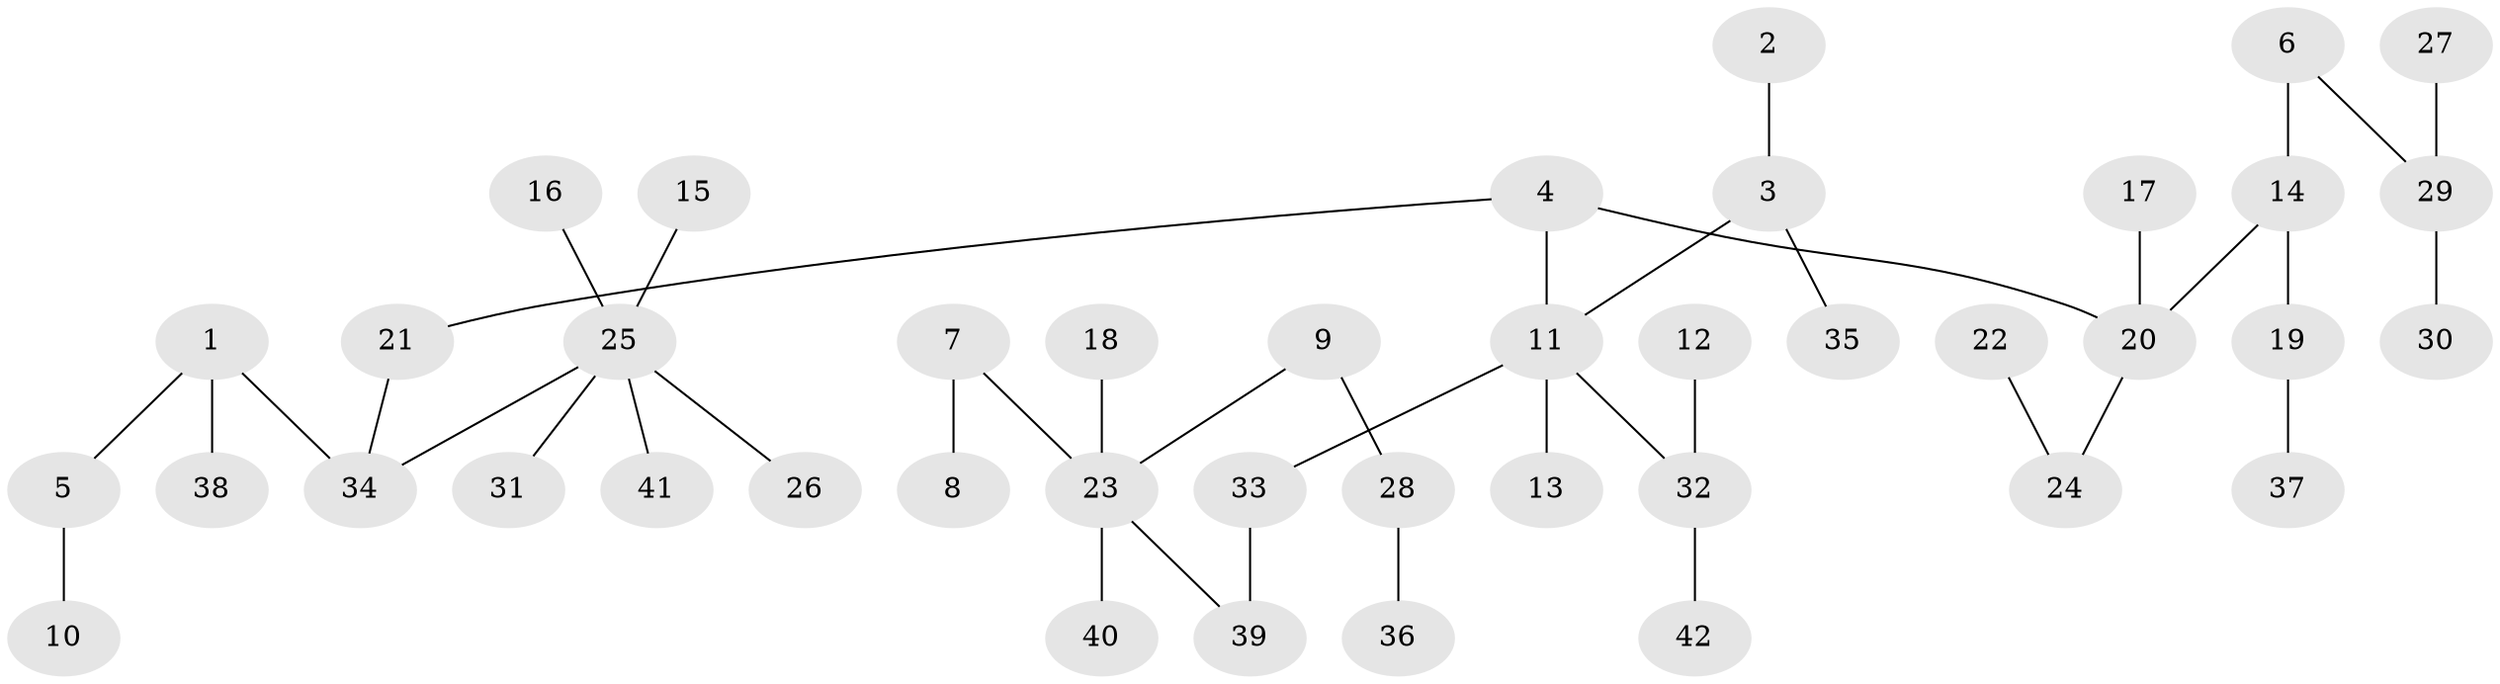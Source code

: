 // original degree distribution, {4: 0.08433734939759036, 7: 0.03614457831325301, 3: 0.10843373493975904, 1: 0.5301204819277109, 2: 0.2289156626506024, 6: 0.012048192771084338}
// Generated by graph-tools (version 1.1) at 2025/02/03/09/25 03:02:23]
// undirected, 42 vertices, 41 edges
graph export_dot {
graph [start="1"]
  node [color=gray90,style=filled];
  1;
  2;
  3;
  4;
  5;
  6;
  7;
  8;
  9;
  10;
  11;
  12;
  13;
  14;
  15;
  16;
  17;
  18;
  19;
  20;
  21;
  22;
  23;
  24;
  25;
  26;
  27;
  28;
  29;
  30;
  31;
  32;
  33;
  34;
  35;
  36;
  37;
  38;
  39;
  40;
  41;
  42;
  1 -- 5 [weight=1.0];
  1 -- 34 [weight=1.0];
  1 -- 38 [weight=1.0];
  2 -- 3 [weight=1.0];
  3 -- 11 [weight=1.0];
  3 -- 35 [weight=1.0];
  4 -- 11 [weight=1.0];
  4 -- 20 [weight=1.0];
  4 -- 21 [weight=1.0];
  5 -- 10 [weight=1.0];
  6 -- 14 [weight=1.0];
  6 -- 29 [weight=1.0];
  7 -- 8 [weight=1.0];
  7 -- 23 [weight=1.0];
  9 -- 23 [weight=1.0];
  9 -- 28 [weight=1.0];
  11 -- 13 [weight=1.0];
  11 -- 32 [weight=1.0];
  11 -- 33 [weight=1.0];
  12 -- 32 [weight=1.0];
  14 -- 19 [weight=1.0];
  14 -- 20 [weight=1.0];
  15 -- 25 [weight=1.0];
  16 -- 25 [weight=1.0];
  17 -- 20 [weight=1.0];
  18 -- 23 [weight=1.0];
  19 -- 37 [weight=1.0];
  20 -- 24 [weight=1.0];
  21 -- 34 [weight=1.0];
  22 -- 24 [weight=1.0];
  23 -- 39 [weight=1.0];
  23 -- 40 [weight=1.0];
  25 -- 26 [weight=1.0];
  25 -- 31 [weight=1.0];
  25 -- 34 [weight=1.0];
  25 -- 41 [weight=1.0];
  27 -- 29 [weight=1.0];
  28 -- 36 [weight=1.0];
  29 -- 30 [weight=1.0];
  32 -- 42 [weight=1.0];
  33 -- 39 [weight=1.0];
}

